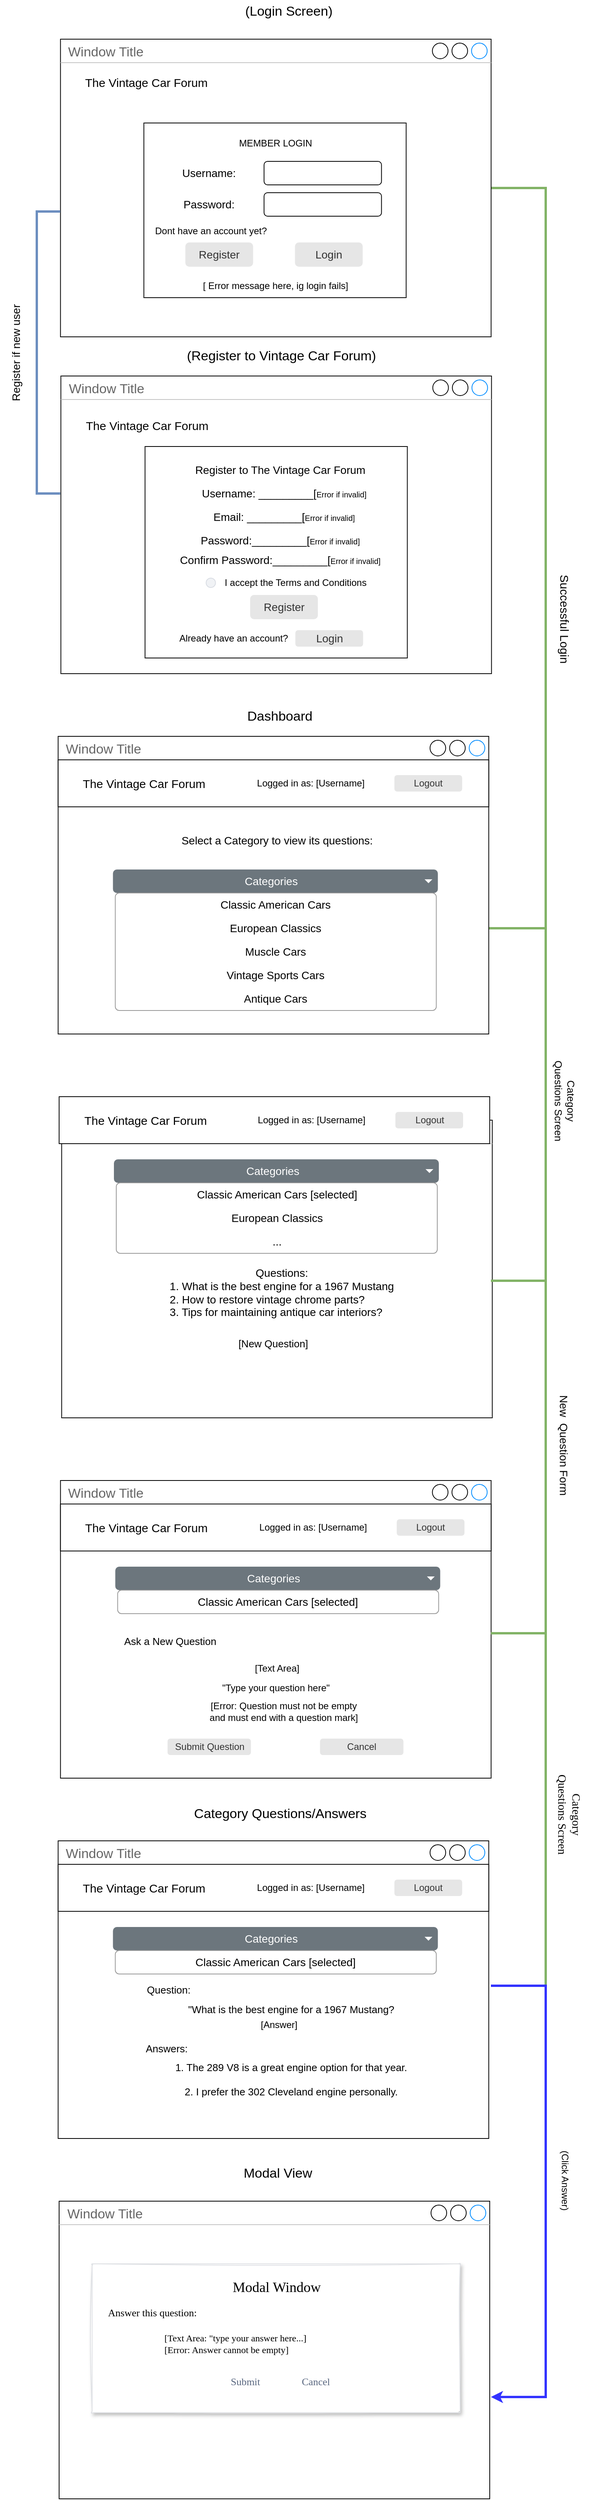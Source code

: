<mxfile version="28.0.4">
  <diagram name="Page-1" id="ZyP62Z5Q_V4fgqqx-iI3">
    <mxGraphModel dx="4168" dy="2640" grid="1" gridSize="10" guides="1" tooltips="1" connect="1" arrows="1" fold="1" page="1" pageScale="1" pageWidth="850" pageHeight="1100" math="0" shadow="0">
      <root>
        <mxCell id="0" />
        <mxCell id="1" parent="0" />
        <mxCell id="eDzkyQGFLZuuTqPz9SH3-3" style="edgeStyle=orthogonalEdgeStyle;rounded=0;orthogonalLoop=1;jettySize=auto;html=1;fillColor=#d5e8d4;strokeColor=#82b366;strokeWidth=3;" edge="1" parent="1" source="FPDdRhnp6goipjoe5qOt-1" target="FPDdRhnp6goipjoe5qOt-72">
          <mxGeometry relative="1" as="geometry">
            <Array as="points">
              <mxPoint x="710" y="280" />
              <mxPoint x="710" y="1225" />
            </Array>
          </mxGeometry>
        </mxCell>
        <mxCell id="FPDdRhnp6goipjoe5qOt-1" value="Window Title" style="strokeWidth=1;shadow=0;dashed=0;align=center;html=1;shape=mxgraph.mockup.containers.window;align=left;verticalAlign=top;spacingLeft=8;strokeColor2=#008cff;strokeColor3=#c4c4c4;fontColor=#666666;mainText=;fontSize=17;labelBackgroundColor=none;whiteSpace=wrap;" parent="1" vertex="1">
          <mxGeometry x="90.25" y="90" width="550" height="380" as="geometry" />
        </mxCell>
        <mxCell id="FPDdRhnp6goipjoe5qOt-2" value="&lt;font style=&quot;font-size: 15px;&quot;&gt;The Vintage Car Forum&lt;/font&gt;" style="text;html=1;align=center;verticalAlign=middle;whiteSpace=wrap;rounded=0;" parent="1" vertex="1">
          <mxGeometry x="100.25" y="130" width="200" height="30" as="geometry" />
        </mxCell>
        <mxCell id="FPDdRhnp6goipjoe5qOt-3" value="" style="rounded=0;whiteSpace=wrap;html=1;" parent="1" vertex="1">
          <mxGeometry x="196.75" y="197" width="335" height="223" as="geometry" />
        </mxCell>
        <mxCell id="FPDdRhnp6goipjoe5qOt-4" value="MEMBER LOGIN" style="text;html=1;align=center;verticalAlign=middle;whiteSpace=wrap;rounded=0;" parent="1" vertex="1">
          <mxGeometry x="300.25" y="208" width="130" height="30" as="geometry" />
        </mxCell>
        <mxCell id="FPDdRhnp6goipjoe5qOt-6" value="" style="rounded=1;whiteSpace=wrap;html=1;" parent="1" vertex="1">
          <mxGeometry x="350.25" y="246" width="150" height="30" as="geometry" />
        </mxCell>
        <mxCell id="FPDdRhnp6goipjoe5qOt-7" value="" style="rounded=1;whiteSpace=wrap;html=1;" parent="1" vertex="1">
          <mxGeometry x="350.25" y="286" width="150" height="30" as="geometry" />
        </mxCell>
        <mxCell id="FPDdRhnp6goipjoe5qOt-8" value="&lt;font style=&quot;font-size: 14px;&quot;&gt;Username:&lt;/font&gt;" style="text;html=1;align=center;verticalAlign=middle;whiteSpace=wrap;rounded=0;" parent="1" vertex="1">
          <mxGeometry x="250.25" y="246" width="60" height="30" as="geometry" />
        </mxCell>
        <mxCell id="FPDdRhnp6goipjoe5qOt-10" value="&lt;font style=&quot;font-size: 14px;&quot;&gt;Password:&lt;/font&gt;" style="text;html=1;align=center;verticalAlign=middle;whiteSpace=wrap;rounded=0;" parent="1" vertex="1">
          <mxGeometry x="250.25" y="286" width="60" height="30" as="geometry" />
        </mxCell>
        <mxCell id="FPDdRhnp6goipjoe5qOt-12" value="&lt;font style=&quot;font-size: 14px;&quot;&gt;Login&lt;/font&gt;" style="rounded=1;html=1;shadow=0;dashed=0;whiteSpace=wrap;fontSize=10;fillColor=#E6E6E6;align=center;strokeColor=#E6E6E6;fontColor=#333333;" parent="1" vertex="1">
          <mxGeometry x="390.25" y="350" width="85.5" height="30" as="geometry" />
        </mxCell>
        <mxCell id="FPDdRhnp6goipjoe5qOt-14" value="&lt;font style=&quot;font-size: 14px;&quot;&gt;Register&lt;/font&gt;" style="rounded=1;html=1;shadow=0;dashed=0;whiteSpace=wrap;fontSize=10;fillColor=#E6E6E6;align=center;strokeColor=#E6E6E6;fontColor=#333333;" parent="1" vertex="1">
          <mxGeometry x="250.25" y="350" width="85.5" height="30" as="geometry" />
        </mxCell>
        <mxCell id="FPDdRhnp6goipjoe5qOt-15" value="Dont have an account yet?" style="text;html=1;align=center;verticalAlign=middle;resizable=0;points=[];autosize=1;strokeColor=none;fillColor=none;" parent="1" vertex="1">
          <mxGeometry x="196.75" y="320" width="170" height="30" as="geometry" />
        </mxCell>
        <mxCell id="FPDdRhnp6goipjoe5qOt-17" value="[ Error message here, ig login fails]" style="text;html=1;align=center;verticalAlign=middle;whiteSpace=wrap;rounded=0;" parent="1" vertex="1">
          <mxGeometry x="270.25" y="390" width="190" height="30" as="geometry" />
        </mxCell>
        <mxCell id="FPDdRhnp6goipjoe5qOt-18" value="Window Title" style="strokeWidth=1;shadow=0;dashed=0;align=center;html=1;shape=mxgraph.mockup.containers.window;align=left;verticalAlign=top;spacingLeft=8;strokeColor2=#008cff;strokeColor3=#c4c4c4;fontColor=#666666;mainText=;fontSize=17;labelBackgroundColor=none;whiteSpace=wrap;" parent="1" vertex="1">
          <mxGeometry x="90.75" y="520" width="550" height="380" as="geometry" />
        </mxCell>
        <mxCell id="FPDdRhnp6goipjoe5qOt-19" value="&lt;font style=&quot;font-size: 15px;&quot;&gt;The Vintage Car Forum&lt;/font&gt;" style="text;html=1;align=center;verticalAlign=middle;whiteSpace=wrap;rounded=0;" parent="1" vertex="1">
          <mxGeometry x="100.75" y="568" width="200" height="30" as="geometry" />
        </mxCell>
        <mxCell id="FPDdRhnp6goipjoe5qOt-20" value="" style="rounded=0;whiteSpace=wrap;html=1;" parent="1" vertex="1">
          <mxGeometry x="198.25" y="610" width="335" height="270" as="geometry" />
        </mxCell>
        <mxCell id="FPDdRhnp6goipjoe5qOt-21" value="&lt;font style=&quot;font-size: 14px;&quot;&gt;Register to The Vintage Car Forum&lt;/font&gt;" style="text;html=1;align=center;verticalAlign=middle;whiteSpace=wrap;rounded=0;" parent="1" vertex="1">
          <mxGeometry x="250.75" y="625" width="240" height="30" as="geometry" />
        </mxCell>
        <mxCell id="FPDdRhnp6goipjoe5qOt-22" value="&lt;font style=&quot;font-size: 14px;&quot;&gt;Username: _________[&lt;/font&gt;&lt;font size=&quot;1&quot; style=&quot;&quot;&gt;Error if invalid]&lt;/font&gt;" style="text;html=1;align=center;verticalAlign=middle;whiteSpace=wrap;rounded=0;" parent="1" vertex="1">
          <mxGeometry x="260.75" y="655" width="230" height="30" as="geometry" />
        </mxCell>
        <mxCell id="FPDdRhnp6goipjoe5qOt-24" value="&lt;font style=&quot;font-size: 14px;&quot;&gt;Email:&amp;nbsp;&lt;/font&gt;&lt;font style=&quot;font-size: 14px;&quot;&gt;_________[&lt;/font&gt;&lt;font size=&quot;1&quot;&gt;Error if invalid]&lt;/font&gt;" style="text;html=1;align=center;verticalAlign=middle;whiteSpace=wrap;rounded=0;" parent="1" vertex="1">
          <mxGeometry x="260.75" y="685" width="230" height="30" as="geometry" />
        </mxCell>
        <mxCell id="FPDdRhnp6goipjoe5qOt-25" value="&lt;font style=&quot;font-size: 14px;&quot;&gt;Password:&lt;/font&gt;&lt;font style=&quot;font-size: 14px;&quot;&gt;_________[&lt;/font&gt;&lt;font size=&quot;1&quot;&gt;Error if invalid]&lt;/font&gt;" style="text;html=1;align=center;verticalAlign=middle;whiteSpace=wrap;rounded=0;" parent="1" vertex="1">
          <mxGeometry x="255.75" y="715" width="230" height="30" as="geometry" />
        </mxCell>
        <mxCell id="FPDdRhnp6goipjoe5qOt-27" value="&lt;font style=&quot;font-size: 14px;&quot;&gt;Confirm Password:&lt;/font&gt;&lt;font style=&quot;font-size: 14px;&quot;&gt;_________[&lt;/font&gt;&lt;font size=&quot;1&quot;&gt;Error if invalid]&lt;/font&gt;" style="text;html=1;align=center;verticalAlign=middle;whiteSpace=wrap;rounded=0;" parent="1" vertex="1">
          <mxGeometry x="235.75" y="740" width="270" height="30" as="geometry" />
        </mxCell>
        <mxCell id="FPDdRhnp6goipjoe5qOt-31" value="I accept the Terms and Conditions" style="rounded=1;fillColor=#F0F2F5;strokeColor=#D8DCE3;align=left;verticalAlign=middle;fontStyle=0;fontSize=12;labelPosition=right;verticalLabelPosition=middle;spacingLeft=10;html=1;shadow=0;dashed=0;arcSize=50;" parent="1" vertex="1">
          <mxGeometry x="276.25" y="778" width="12" height="12" as="geometry" />
        </mxCell>
        <mxCell id="FPDdRhnp6goipjoe5qOt-33" value="&lt;font style=&quot;font-size: 14px;&quot;&gt;Register&lt;/font&gt;" style="rounded=1;html=1;shadow=0;dashed=0;whiteSpace=wrap;fontSize=10;fillColor=#E6E6E6;align=center;strokeColor=#E6E6E6;fontColor=#333333;" parent="1" vertex="1">
          <mxGeometry x="333" y="800" width="85.5" height="30" as="geometry" />
        </mxCell>
        <mxCell id="FPDdRhnp6goipjoe5qOt-34" value="Already have an account?" style="text;html=1;align=center;verticalAlign=middle;resizable=0;points=[];autosize=1;strokeColor=none;fillColor=none;" parent="1" vertex="1">
          <mxGeometry x="230.75" y="840" width="160" height="30" as="geometry" />
        </mxCell>
        <mxCell id="FPDdRhnp6goipjoe5qOt-35" value="&lt;font style=&quot;font-size: 14px;&quot;&gt;Login&lt;/font&gt;" style="rounded=1;html=1;shadow=0;dashed=0;whiteSpace=wrap;fontSize=10;fillColor=#E6E6E6;align=center;strokeColor=#E6E6E6;fontColor=#333333;" parent="1" vertex="1">
          <mxGeometry x="390.75" y="845" width="85.5" height="20" as="geometry" />
        </mxCell>
        <mxCell id="FPDdRhnp6goipjoe5qOt-38" value="Window Title" style="strokeWidth=1;shadow=0;dashed=0;align=center;html=1;shape=mxgraph.mockup.containers.window;align=left;verticalAlign=top;spacingLeft=8;strokeColor2=#008cff;strokeColor3=#c4c4c4;fontColor=#666666;mainText=;fontSize=17;labelBackgroundColor=none;whiteSpace=wrap;" parent="1" vertex="1">
          <mxGeometry x="87.25" y="980" width="550" height="380" as="geometry" />
        </mxCell>
        <mxCell id="FPDdRhnp6goipjoe5qOt-40" value="" style="rounded=0;whiteSpace=wrap;html=1;" parent="1" vertex="1">
          <mxGeometry x="87.25" y="1010" width="550" height="60" as="geometry" />
        </mxCell>
        <mxCell id="FPDdRhnp6goipjoe5qOt-39" value="&lt;font style=&quot;font-size: 15px;&quot;&gt;The Vintage Car Forum&lt;/font&gt;" style="text;html=1;align=center;verticalAlign=middle;whiteSpace=wrap;rounded=0;" parent="1" vertex="1">
          <mxGeometry x="97.25" y="1025" width="200" height="30" as="geometry" />
        </mxCell>
        <mxCell id="FPDdRhnp6goipjoe5qOt-41" value="Logged in as: [Username]" style="text;html=1;align=center;verticalAlign=middle;whiteSpace=wrap;rounded=0;" parent="1" vertex="1">
          <mxGeometry x="329.5" y="1025" width="160" height="30" as="geometry" />
        </mxCell>
        <mxCell id="FPDdRhnp6goipjoe5qOt-42" value="&lt;font style=&quot;font-size: 12px;&quot;&gt;Logout&lt;/font&gt;" style="rounded=1;html=1;shadow=0;dashed=0;whiteSpace=wrap;fontSize=10;fillColor=#E6E6E6;align=center;strokeColor=#E6E6E6;fontColor=#333333;" parent="1" vertex="1">
          <mxGeometry x="517.25" y="1030" width="85.5" height="20" as="geometry" />
        </mxCell>
        <mxCell id="FPDdRhnp6goipjoe5qOt-67" value="Categories" style="html=1;shadow=0;dashed=0;shape=mxgraph.bootstrap.rrect;rSize=5;strokeColor=none;strokeWidth=1;fillColor=#6C767D;fontColor=#ffffff;whiteSpace=wrap;align=center;verticalAlign=middle;fontStyle=0;fontSize=14;spacingLeft=10;spacingRight=20;" parent="1" vertex="1">
          <mxGeometry x="157.25" y="1150" width="415" height="30" as="geometry" />
        </mxCell>
        <mxCell id="FPDdRhnp6goipjoe5qOt-68" value="" style="shape=triangle;direction=south;fillColor=#ffffff;strokeColor=none;perimeter=none;" parent="FPDdRhnp6goipjoe5qOt-67" vertex="1">
          <mxGeometry x="1" y="0.5" width="10" height="5" relative="1" as="geometry">
            <mxPoint x="-17" y="-2.5" as="offset" />
          </mxGeometry>
        </mxCell>
        <mxCell id="FPDdRhnp6goipjoe5qOt-69" value="" style="swimlane;container=1;shape=mxgraph.bootstrap.rrect;rSize=5;strokeColor=#999999;fillColor=#ffffff;fontStyle=0;childLayout=stackLayout;horizontal=1;startSize=0;horizontalStack=0;resizeParent=1;resizeParentMax=0;resizeLast=0;collapsible=0;marginBottom=0;whiteSpace=wrap;html=1;" parent="1" vertex="1">
          <mxGeometry x="160.25" y="1180" width="410" height="150" as="geometry" />
        </mxCell>
        <mxCell id="FPDdRhnp6goipjoe5qOt-71" value="Classic American Cars" style="text;align=center;verticalAlign=middle;spacingLeft=10;spacingRight=10;overflow=hidden;points=[[0,0.5],[1,0.5]];portConstraint=eastwest;rotatable=0;whiteSpace=wrap;html=1;fontColor=inherit;fontSize=14;fontStyle=0;" parent="FPDdRhnp6goipjoe5qOt-69" vertex="1">
          <mxGeometry width="410" height="30" as="geometry" />
        </mxCell>
        <mxCell id="FPDdRhnp6goipjoe5qOt-72" value="European Classics" style="text;align=center;verticalAlign=middle;spacingLeft=10;spacingRight=10;overflow=hidden;points=[[0,0.5],[1,0.5]];portConstraint=eastwest;rotatable=0;whiteSpace=wrap;html=1;fontColor=inherit;fontSize=14;fontStyle=0;" parent="FPDdRhnp6goipjoe5qOt-69" vertex="1">
          <mxGeometry y="30" width="410" height="30" as="geometry" />
        </mxCell>
        <mxCell id="FPDdRhnp6goipjoe5qOt-73" value="Muscle Cars" style="text;align=center;verticalAlign=middle;spacingLeft=10;spacingRight=10;overflow=hidden;points=[[0,0.5],[1,0.5]];portConstraint=eastwest;rotatable=0;whiteSpace=wrap;html=1;fontColor=inherit;fontSize=14;fontStyle=0;" parent="FPDdRhnp6goipjoe5qOt-69" vertex="1">
          <mxGeometry y="60" width="410" height="30" as="geometry" />
        </mxCell>
        <mxCell id="FPDdRhnp6goipjoe5qOt-75" value="Vintage Sports Cars" style="text;align=center;verticalAlign=middle;spacingLeft=10;spacingRight=10;overflow=hidden;points=[[0,0.5],[1,0.5]];portConstraint=eastwest;rotatable=0;whiteSpace=wrap;html=1;fontColor=inherit;fontSize=14;fontStyle=0;" parent="FPDdRhnp6goipjoe5qOt-69" vertex="1">
          <mxGeometry y="90" width="410" height="30" as="geometry" />
        </mxCell>
        <mxCell id="FPDdRhnp6goipjoe5qOt-76" value="Antique Cars" style="text;align=center;verticalAlign=middle;spacingLeft=10;spacingRight=10;overflow=hidden;points=[[0,0.5],[1,0.5]];portConstraint=eastwest;rotatable=0;whiteSpace=wrap;html=1;fontColor=inherit;fontSize=14;fontStyle=0;" parent="FPDdRhnp6goipjoe5qOt-69" vertex="1">
          <mxGeometry y="120" width="410" height="30" as="geometry" />
        </mxCell>
        <mxCell id="FPDdRhnp6goipjoe5qOt-77" value="&lt;font style=&quot;font-size: 14px;&quot;&gt;Select a Category to view its questions:&lt;/font&gt;" style="text;html=1;align=center;verticalAlign=middle;whiteSpace=wrap;rounded=0;" parent="1" vertex="1">
          <mxGeometry x="167.25" y="1098" width="400" height="30" as="geometry" />
        </mxCell>
        <mxCell id="FPDdRhnp6goipjoe5qOt-78" value="Window Title" style="strokeWidth=1;shadow=0;dashed=0;align=center;html=1;shape=mxgraph.mockup.containers.window;align=left;verticalAlign=top;spacingLeft=8;strokeColor2=#008cff;strokeColor3=#c4c4c4;fontColor=#666666;mainText=;fontSize=17;labelBackgroundColor=none;whiteSpace=wrap;" parent="1" vertex="1">
          <mxGeometry x="91.75" y="1470" width="550" height="380" as="geometry" />
        </mxCell>
        <mxCell id="FPDdRhnp6goipjoe5qOt-79" value="" style="rounded=0;whiteSpace=wrap;html=1;" parent="1" vertex="1">
          <mxGeometry x="88.5" y="1440" width="550" height="60" as="geometry" />
        </mxCell>
        <mxCell id="FPDdRhnp6goipjoe5qOt-80" value="&lt;font style=&quot;font-size: 15px;&quot;&gt;The Vintage Car Forum&lt;/font&gt;" style="text;html=1;align=center;verticalAlign=middle;whiteSpace=wrap;rounded=0;" parent="1" vertex="1">
          <mxGeometry x="98.5" y="1455" width="200" height="30" as="geometry" />
        </mxCell>
        <mxCell id="FPDdRhnp6goipjoe5qOt-81" value="Logged in as: [Username]" style="text;html=1;align=center;verticalAlign=middle;whiteSpace=wrap;rounded=0;" parent="1" vertex="1">
          <mxGeometry x="330.75" y="1455" width="160" height="30" as="geometry" />
        </mxCell>
        <mxCell id="FPDdRhnp6goipjoe5qOt-82" value="&lt;font style=&quot;font-size: 12px;&quot;&gt;Logout&lt;/font&gt;" style="rounded=1;html=1;shadow=0;dashed=0;whiteSpace=wrap;fontSize=10;fillColor=#E6E6E6;align=center;strokeColor=#E6E6E6;fontColor=#333333;" parent="1" vertex="1">
          <mxGeometry x="518.5" y="1460" width="85.5" height="20" as="geometry" />
        </mxCell>
        <mxCell id="FPDdRhnp6goipjoe5qOt-83" value="Categories" style="html=1;shadow=0;dashed=0;shape=mxgraph.bootstrap.rrect;rSize=5;strokeColor=none;strokeWidth=1;fillColor=#6C767D;fontColor=#ffffff;whiteSpace=wrap;align=center;verticalAlign=middle;fontStyle=0;fontSize=14;spacingLeft=10;spacingRight=20;" parent="1" vertex="1">
          <mxGeometry x="158.5" y="1520" width="415" height="30" as="geometry" />
        </mxCell>
        <mxCell id="FPDdRhnp6goipjoe5qOt-84" value="" style="shape=triangle;direction=south;fillColor=#ffffff;strokeColor=none;perimeter=none;" parent="FPDdRhnp6goipjoe5qOt-83" vertex="1">
          <mxGeometry x="1" y="0.5" width="10" height="5" relative="1" as="geometry">
            <mxPoint x="-17" y="-2.5" as="offset" />
          </mxGeometry>
        </mxCell>
        <mxCell id="FPDdRhnp6goipjoe5qOt-85" value="" style="swimlane;container=1;shape=mxgraph.bootstrap.rrect;rSize=5;strokeColor=#999999;fillColor=#ffffff;fontStyle=0;childLayout=stackLayout;horizontal=1;startSize=0;horizontalStack=0;resizeParent=1;resizeParentMax=0;resizeLast=0;collapsible=0;marginBottom=0;whiteSpace=wrap;html=1;" parent="1" vertex="1">
          <mxGeometry x="161.5" y="1550" width="410" height="90" as="geometry" />
        </mxCell>
        <mxCell id="FPDdRhnp6goipjoe5qOt-86" value="Classic American Cars [selected]" style="text;align=center;verticalAlign=middle;spacingLeft=10;spacingRight=10;overflow=hidden;points=[[0,0.5],[1,0.5]];portConstraint=eastwest;rotatable=0;whiteSpace=wrap;html=1;fontColor=inherit;fontSize=14;fontStyle=0;" parent="FPDdRhnp6goipjoe5qOt-85" vertex="1">
          <mxGeometry width="410" height="30" as="geometry" />
        </mxCell>
        <mxCell id="FPDdRhnp6goipjoe5qOt-87" value="European Classics" style="text;align=center;verticalAlign=middle;spacingLeft=10;spacingRight=10;overflow=hidden;points=[[0,0.5],[1,0.5]];portConstraint=eastwest;rotatable=0;whiteSpace=wrap;html=1;fontColor=inherit;fontSize=14;fontStyle=0;" parent="FPDdRhnp6goipjoe5qOt-85" vertex="1">
          <mxGeometry y="30" width="410" height="30" as="geometry" />
        </mxCell>
        <mxCell id="FPDdRhnp6goipjoe5qOt-88" value="..." style="text;align=center;verticalAlign=middle;spacingLeft=10;spacingRight=10;overflow=hidden;points=[[0,0.5],[1,0.5]];portConstraint=eastwest;rotatable=0;whiteSpace=wrap;html=1;fontColor=inherit;fontSize=14;fontStyle=0;" parent="FPDdRhnp6goipjoe5qOt-85" vertex="1">
          <mxGeometry y="60" width="410" height="30" as="geometry" />
        </mxCell>
        <mxCell id="FPDdRhnp6goipjoe5qOt-92" value="&lt;font style=&quot;font-size: 14px;&quot;&gt;Questions:&lt;/font&gt;&lt;div style=&quot;text-align: left;&quot;&gt;&lt;font style=&quot;font-size: 14px;&quot;&gt;1. What is the best engine for a 1967 Mustang&lt;/font&gt;&lt;/div&gt;&lt;div style=&quot;text-align: left;&quot;&gt;&lt;font style=&quot;font-size: 14px;&quot;&gt;2. How to restore vintage chrome parts?&lt;/font&gt;&lt;/div&gt;&lt;div style=&quot;text-align: left;&quot;&gt;&lt;font style=&quot;font-size: 14px;&quot;&gt;3. Tips for maintaining antique car interiors?&lt;/font&gt;&lt;/div&gt;" style="text;html=1;align=center;verticalAlign=middle;whiteSpace=wrap;rounded=0;" parent="1" vertex="1">
          <mxGeometry x="196" y="1650" width="353.5" height="80" as="geometry" />
        </mxCell>
        <mxCell id="FPDdRhnp6goipjoe5qOt-93" value="&lt;font style=&quot;font-size: 13px;&quot;&gt;[New Question]&lt;/font&gt;" style="text;html=1;align=center;verticalAlign=middle;whiteSpace=wrap;rounded=0;" parent="1" vertex="1">
          <mxGeometry x="307.25" y="1740" width="110" height="30" as="geometry" />
        </mxCell>
        <mxCell id="FPDdRhnp6goipjoe5qOt-94" value="Window Title" style="strokeWidth=1;shadow=0;dashed=0;align=center;html=1;shape=mxgraph.mockup.containers.window;align=left;verticalAlign=top;spacingLeft=8;strokeColor2=#008cff;strokeColor3=#c4c4c4;fontColor=#666666;mainText=;fontSize=17;labelBackgroundColor=none;whiteSpace=wrap;" parent="1" vertex="1">
          <mxGeometry x="90.25" y="1930" width="550" height="380" as="geometry" />
        </mxCell>
        <mxCell id="FPDdRhnp6goipjoe5qOt-95" value="" style="rounded=0;whiteSpace=wrap;html=1;" parent="1" vertex="1">
          <mxGeometry x="90.25" y="1960" width="550" height="60" as="geometry" />
        </mxCell>
        <mxCell id="FPDdRhnp6goipjoe5qOt-96" value="&lt;font style=&quot;font-size: 15px;&quot;&gt;The Vintage Car Forum&lt;/font&gt;" style="text;html=1;align=center;verticalAlign=middle;whiteSpace=wrap;rounded=0;" parent="1" vertex="1">
          <mxGeometry x="100.25" y="1975" width="200" height="30" as="geometry" />
        </mxCell>
        <mxCell id="FPDdRhnp6goipjoe5qOt-97" value="Logged in as: [Username]" style="text;html=1;align=center;verticalAlign=middle;whiteSpace=wrap;rounded=0;" parent="1" vertex="1">
          <mxGeometry x="332.5" y="1975" width="160" height="30" as="geometry" />
        </mxCell>
        <mxCell id="FPDdRhnp6goipjoe5qOt-98" value="&lt;font style=&quot;font-size: 12px;&quot;&gt;Logout&lt;/font&gt;" style="rounded=1;html=1;shadow=0;dashed=0;whiteSpace=wrap;fontSize=10;fillColor=#E6E6E6;align=center;strokeColor=#E6E6E6;fontColor=#333333;" parent="1" vertex="1">
          <mxGeometry x="520.25" y="1980" width="85.5" height="20" as="geometry" />
        </mxCell>
        <mxCell id="FPDdRhnp6goipjoe5qOt-99" value="Categories" style="html=1;shadow=0;dashed=0;shape=mxgraph.bootstrap.rrect;rSize=5;strokeColor=none;strokeWidth=1;fillColor=#6C767D;fontColor=#ffffff;whiteSpace=wrap;align=center;verticalAlign=middle;fontStyle=0;fontSize=14;spacingLeft=10;spacingRight=20;" parent="1" vertex="1">
          <mxGeometry x="160.25" y="2040" width="415" height="30" as="geometry" />
        </mxCell>
        <mxCell id="FPDdRhnp6goipjoe5qOt-100" value="" style="shape=triangle;direction=south;fillColor=#ffffff;strokeColor=none;perimeter=none;" parent="FPDdRhnp6goipjoe5qOt-99" vertex="1">
          <mxGeometry x="1" y="0.5" width="10" height="5" relative="1" as="geometry">
            <mxPoint x="-17" y="-2.5" as="offset" />
          </mxGeometry>
        </mxCell>
        <mxCell id="FPDdRhnp6goipjoe5qOt-101" value="" style="swimlane;container=1;shape=mxgraph.bootstrap.rrect;rSize=5;strokeColor=#999999;fillColor=#ffffff;fontStyle=0;childLayout=stackLayout;horizontal=1;startSize=0;horizontalStack=0;resizeParent=1;resizeParentMax=0;resizeLast=0;collapsible=0;marginBottom=0;whiteSpace=wrap;html=1;" parent="1" vertex="1">
          <mxGeometry x="163.25" y="2070" width="410" height="30" as="geometry" />
        </mxCell>
        <mxCell id="FPDdRhnp6goipjoe5qOt-102" value="Classic American Cars [selected]" style="text;align=center;verticalAlign=middle;spacingLeft=10;spacingRight=10;overflow=hidden;points=[[0,0.5],[1,0.5]];portConstraint=eastwest;rotatable=0;whiteSpace=wrap;html=1;fontColor=inherit;fontSize=14;fontStyle=0;" parent="FPDdRhnp6goipjoe5qOt-101" vertex="1">
          <mxGeometry width="410" height="30" as="geometry" />
        </mxCell>
        <mxCell id="FPDdRhnp6goipjoe5qOt-106" value="&lt;font style=&quot;font-size: 13px;&quot;&gt;Ask a New Question&lt;/font&gt;" style="text;html=1;align=center;verticalAlign=middle;whiteSpace=wrap;rounded=0;" parent="1" vertex="1">
          <mxGeometry x="130.25" y="2120" width="201.25" height="30" as="geometry" />
        </mxCell>
        <mxCell id="FPDdRhnp6goipjoe5qOt-112" value="[Text Area]" style="text;html=1;align=center;verticalAlign=middle;whiteSpace=wrap;rounded=0;" parent="1" vertex="1">
          <mxGeometry x="336.75" y="2155" width="60" height="30" as="geometry" />
        </mxCell>
        <mxCell id="FPDdRhnp6goipjoe5qOt-113" style="edgeStyle=orthogonalEdgeStyle;rounded=0;orthogonalLoop=1;jettySize=auto;html=1;exitX=0.5;exitY=1;exitDx=0;exitDy=0;" parent="1" source="FPDdRhnp6goipjoe5qOt-112" target="FPDdRhnp6goipjoe5qOt-112" edge="1">
          <mxGeometry relative="1" as="geometry" />
        </mxCell>
        <mxCell id="FPDdRhnp6goipjoe5qOt-114" value="&quot;Type your question here&quot;" style="text;html=1;align=center;verticalAlign=middle;whiteSpace=wrap;rounded=0;" parent="1" vertex="1">
          <mxGeometry x="288" y="2180" width="154.5" height="30" as="geometry" />
        </mxCell>
        <mxCell id="FPDdRhnp6goipjoe5qOt-115" value="[Error: Question must not be empty and must end with a question mark]" style="text;html=1;align=center;verticalAlign=middle;whiteSpace=wrap;rounded=0;" parent="1" vertex="1">
          <mxGeometry x="271.88" y="2210" width="206.75" height="30" as="geometry" />
        </mxCell>
        <mxCell id="FPDdRhnp6goipjoe5qOt-116" value="&lt;font style=&quot;font-size: 12px;&quot;&gt;Submit Question&lt;/font&gt;" style="rounded=1;html=1;shadow=0;dashed=0;whiteSpace=wrap;fontSize=10;fillColor=#E6E6E6;align=center;strokeColor=#E6E6E6;fontColor=#333333;" parent="1" vertex="1">
          <mxGeometry x="227.5" y="2260" width="105.5" height="20" as="geometry" />
        </mxCell>
        <mxCell id="FPDdRhnp6goipjoe5qOt-118" value="&lt;font style=&quot;font-size: 12px;&quot;&gt;Cancel&lt;/font&gt;" style="rounded=1;html=1;shadow=0;dashed=0;whiteSpace=wrap;fontSize=10;fillColor=#E6E6E6;align=center;strokeColor=#E6E6E6;fontColor=#333333;" parent="1" vertex="1">
          <mxGeometry x="422.25" y="2260" width="105.5" height="20" as="geometry" />
        </mxCell>
        <mxCell id="FPDdRhnp6goipjoe5qOt-119" value="Window Title" style="strokeWidth=1;shadow=0;dashed=0;align=center;html=1;shape=mxgraph.mockup.containers.window;align=left;verticalAlign=top;spacingLeft=8;strokeColor2=#008cff;strokeColor3=#c4c4c4;fontColor=#666666;mainText=;fontSize=17;labelBackgroundColor=none;whiteSpace=wrap;" parent="1" vertex="1">
          <mxGeometry x="87.25" y="2390" width="550" height="380" as="geometry" />
        </mxCell>
        <mxCell id="FPDdRhnp6goipjoe5qOt-120" value="" style="rounded=0;whiteSpace=wrap;html=1;" parent="1" vertex="1">
          <mxGeometry x="87.25" y="2420" width="550" height="60" as="geometry" />
        </mxCell>
        <mxCell id="FPDdRhnp6goipjoe5qOt-121" value="&lt;font style=&quot;font-size: 15px;&quot;&gt;The Vintage Car Forum&lt;/font&gt;" style="text;html=1;align=center;verticalAlign=middle;whiteSpace=wrap;rounded=0;" parent="1" vertex="1">
          <mxGeometry x="97.25" y="2435" width="200" height="30" as="geometry" />
        </mxCell>
        <mxCell id="FPDdRhnp6goipjoe5qOt-122" value="Logged in as: [Username]" style="text;html=1;align=center;verticalAlign=middle;whiteSpace=wrap;rounded=0;" parent="1" vertex="1">
          <mxGeometry x="329.5" y="2435" width="160" height="30" as="geometry" />
        </mxCell>
        <mxCell id="FPDdRhnp6goipjoe5qOt-123" value="&lt;font style=&quot;font-size: 12px;&quot;&gt;Logout&lt;/font&gt;" style="rounded=1;html=1;shadow=0;dashed=0;whiteSpace=wrap;fontSize=10;fillColor=#E6E6E6;align=center;strokeColor=#E6E6E6;fontColor=#333333;" parent="1" vertex="1">
          <mxGeometry x="517.25" y="2440" width="85.5" height="20" as="geometry" />
        </mxCell>
        <mxCell id="FPDdRhnp6goipjoe5qOt-124" value="Categories" style="html=1;shadow=0;dashed=0;shape=mxgraph.bootstrap.rrect;rSize=5;strokeColor=none;strokeWidth=1;fillColor=#6C767D;fontColor=#ffffff;whiteSpace=wrap;align=center;verticalAlign=middle;fontStyle=0;fontSize=14;spacingLeft=10;spacingRight=20;" parent="1" vertex="1">
          <mxGeometry x="157.25" y="2500" width="415" height="30" as="geometry" />
        </mxCell>
        <mxCell id="FPDdRhnp6goipjoe5qOt-125" value="" style="shape=triangle;direction=south;fillColor=#ffffff;strokeColor=none;perimeter=none;" parent="FPDdRhnp6goipjoe5qOt-124" vertex="1">
          <mxGeometry x="1" y="0.5" width="10" height="5" relative="1" as="geometry">
            <mxPoint x="-17" y="-2.5" as="offset" />
          </mxGeometry>
        </mxCell>
        <mxCell id="FPDdRhnp6goipjoe5qOt-126" value="" style="swimlane;container=1;shape=mxgraph.bootstrap.rrect;rSize=5;strokeColor=#999999;fillColor=#ffffff;fontStyle=0;childLayout=stackLayout;horizontal=1;startSize=0;horizontalStack=0;resizeParent=1;resizeParentMax=0;resizeLast=0;collapsible=0;marginBottom=0;whiteSpace=wrap;html=1;" parent="1" vertex="1">
          <mxGeometry x="160.25" y="2530" width="410" height="30" as="geometry" />
        </mxCell>
        <mxCell id="FPDdRhnp6goipjoe5qOt-127" value="Classic American Cars [selected]" style="text;align=center;verticalAlign=middle;spacingLeft=10;spacingRight=10;overflow=hidden;points=[[0,0.5],[1,0.5]];portConstraint=eastwest;rotatable=0;whiteSpace=wrap;html=1;fontColor=inherit;fontSize=14;fontStyle=0;" parent="FPDdRhnp6goipjoe5qOt-126" vertex="1">
          <mxGeometry width="410" height="30" as="geometry" />
        </mxCell>
        <mxCell id="FPDdRhnp6goipjoe5qOt-128" value="&lt;font style=&quot;font-size: 13px;&quot;&gt;Question:&lt;/font&gt;" style="text;html=1;align=center;verticalAlign=middle;whiteSpace=wrap;rounded=0;" parent="1" vertex="1">
          <mxGeometry x="128.25" y="2565" width="201.25" height="30" as="geometry" />
        </mxCell>
        <mxCell id="FPDdRhnp6goipjoe5qOt-129" value="&lt;font style=&quot;font-size: 13px;&quot;&gt;&quot;What is the best engine for a 1967 Mustang?&lt;/font&gt;" style="text;html=1;align=center;verticalAlign=middle;whiteSpace=wrap;rounded=0;" parent="1" vertex="1">
          <mxGeometry x="234.5" y="2590" width="300" height="30" as="geometry" />
        </mxCell>
        <mxCell id="FPDdRhnp6goipjoe5qOt-130" style="edgeStyle=orthogonalEdgeStyle;rounded=0;orthogonalLoop=1;jettySize=auto;html=1;exitX=0.5;exitY=1;exitDx=0;exitDy=0;" parent="1" source="FPDdRhnp6goipjoe5qOt-129" target="FPDdRhnp6goipjoe5qOt-129" edge="1">
          <mxGeometry relative="1" as="geometry" />
        </mxCell>
        <mxCell id="FPDdRhnp6goipjoe5qOt-131" value="&lt;font&gt;[Answer]&lt;/font&gt;" style="text;html=1;align=center;verticalAlign=middle;whiteSpace=wrap;rounded=0;" parent="1" vertex="1">
          <mxGeometry x="292.25" y="2610" width="154.5" height="30" as="geometry" />
        </mxCell>
        <mxCell id="FPDdRhnp6goipjoe5qOt-135" value="&lt;font style=&quot;font-size: 13px;&quot;&gt;Answers:&lt;/font&gt;" style="text;html=1;align=center;verticalAlign=middle;whiteSpace=wrap;rounded=0;" parent="1" vertex="1">
          <mxGeometry x="196" y="2640" width="60" height="30" as="geometry" />
        </mxCell>
        <mxCell id="FPDdRhnp6goipjoe5qOt-136" value="&lt;font style=&quot;font-size: 13px;&quot;&gt;1. The 289 V8 is a great engine option for that year.&lt;/font&gt;&lt;div&gt;&lt;span style=&quot;font-size: 13px;&quot;&gt;&lt;br&gt;&lt;/span&gt;&lt;div&gt;&lt;font style=&quot;font-size: 13px;&quot;&gt;2. I prefer the 302 Cleveland engine personally.&lt;/font&gt;&lt;/div&gt;&lt;/div&gt;" style="text;html=1;align=center;verticalAlign=middle;whiteSpace=wrap;rounded=0;" parent="1" vertex="1">
          <mxGeometry x="234.5" y="2680" width="300" height="30" as="geometry" />
        </mxCell>
        <mxCell id="FPDdRhnp6goipjoe5qOt-138" value="Window Title" style="strokeWidth=1;shadow=0;dashed=0;align=center;html=1;shape=mxgraph.mockup.containers.window;align=left;verticalAlign=top;spacingLeft=8;strokeColor2=#008cff;strokeColor3=#c4c4c4;fontColor=#666666;mainText=;fontSize=17;labelBackgroundColor=none;whiteSpace=wrap;" parent="1" vertex="1">
          <mxGeometry x="88.5" y="2850" width="550" height="380" as="geometry" />
        </mxCell>
        <mxCell id="FPDdRhnp6goipjoe5qOt-149" style="edgeStyle=orthogonalEdgeStyle;rounded=0;orthogonalLoop=1;jettySize=auto;html=1;exitX=0.5;exitY=1;exitDx=0;exitDy=0;" parent="1" edge="1">
          <mxGeometry relative="1" as="geometry">
            <mxPoint x="385.75" y="3080" as="sourcePoint" />
            <mxPoint x="385.75" y="3080" as="targetPoint" />
          </mxGeometry>
        </mxCell>
        <mxCell id="FPDdRhnp6goipjoe5qOt-156" value="&lt;font face=&quot;Verdana&quot; style=&quot;font-size: 13px;&quot;&gt;Answer this question:&lt;/font&gt;&lt;div&gt;&lt;font face=&quot;Verdana&quot; style=&quot;font-size: 13px;&quot;&gt;&lt;br&gt;&lt;/font&gt;&lt;/div&gt;&lt;div&gt;&lt;font face=&quot;Verdana&quot; style=&quot;&quot;&gt;&lt;font&gt;&lt;span style=&quot;white-space: pre;&quot;&gt;&#x9;&lt;/span&gt;&lt;span style=&quot;white-space: pre;&quot;&gt;&#x9;&lt;span style=&quot;white-space: pre;&quot;&gt;&#x9;&lt;/span&gt;&lt;/span&gt;[Text Area: &quot;type your answer here...]&lt;/font&gt;&lt;br&gt;&lt;/font&gt;&lt;/div&gt;&lt;div&gt;&lt;font face=&quot;Verdana&quot; style=&quot;&quot;&gt;&lt;font&gt;&lt;span style=&quot;white-space: pre;&quot;&gt;&#x9;&lt;/span&gt;&lt;span style=&quot;white-space: pre;&quot;&gt;&#x9;&lt;/span&gt;&lt;span style=&quot;white-space: pre;&quot;&gt;&#x9;&lt;/span&gt;[Error: Answer cannot be empty]&lt;br&gt;&lt;/font&gt;&lt;/font&gt;&lt;/div&gt;" style="html=1;rounded=1;fillColor=#ffffff;strokeColor=#DFE1E5;fontSize=12;align=left;fontColor=#000000;shadow=1;arcSize=1;whiteSpace=wrap;spacing=20;verticalAlign=top;spacingTop=30;sketch=1;hachureGap=4;pointerEvents=0;fontFamily=Architects Daughter;fontSource=https%3A%2F%2Ffonts.googleapis.com%2Fcss%3Ffamily%3DArchitects%2BDaughter;" parent="1" vertex="1">
          <mxGeometry x="130.75" y="2930" width="470" height="190" as="geometry" />
        </mxCell>
        <mxCell id="FPDdRhnp6goipjoe5qOt-158" value="&lt;font style=&quot;font-size: 13px;&quot; face=&quot;Verdana&quot;&gt;Cancel&lt;/font&gt;" style="dashed=0;html=1;rounded=1;fillColor=none;strokeColor=none;fontSize=12;align=center;fontStyle=0;strokeWidth=2;fontColor=#596780;sketch=1;hachureGap=4;pointerEvents=0;fontFamily=Architects Daughter;fontSource=https%3A%2F%2Ffonts.googleapis.com%2Fcss%3Ffamily%3DArchitects%2BDaughter;" parent="FPDdRhnp6goipjoe5qOt-156" vertex="1">
          <mxGeometry x="1" y="1" width="50" height="33" relative="1" as="geometry">
            <mxPoint x="-210" y="-56" as="offset" />
          </mxGeometry>
        </mxCell>
        <mxCell id="FPDdRhnp6goipjoe5qOt-160" value="&lt;font style=&quot;font-weight: normal;&quot; face=&quot;Verdana&quot;&gt;Modal Window&lt;/font&gt;" style="dashed=0;html=1;fillColor=none;strokeColor=none;fontSize=18;align=center;fontStyle=1;fontColor=#000000;sketch=1;hachureGap=4;pointerEvents=0;fontFamily=Architects Daughter;fontSource=https%3A%2F%2Ffonts.googleapis.com%2Fcss%3Ffamily%3DArchitects%2BDaughter;" parent="FPDdRhnp6goipjoe5qOt-156" vertex="1">
          <mxGeometry width="290" height="33" relative="1" as="geometry">
            <mxPoint x="90" y="13" as="offset" />
          </mxGeometry>
        </mxCell>
        <mxCell id="FPDdRhnp6goipjoe5qOt-164" value="&lt;font style=&quot;font-size: 13px;&quot; face=&quot;Verdana&quot;&gt;Submit&lt;/font&gt;" style="dashed=0;html=1;rounded=1;fillColor=none;strokeColor=none;fontSize=12;align=center;fontStyle=0;strokeWidth=2;fontColor=#596780;sketch=1;hachureGap=4;pointerEvents=0;fontFamily=Architects Daughter;fontSource=https%3A%2F%2Ffonts.googleapis.com%2Fcss%3Ffamily%3DArchitects%2BDaughter;" parent="FPDdRhnp6goipjoe5qOt-156" vertex="1">
          <mxGeometry x="1" y="1" width="50" height="33" relative="1" as="geometry">
            <mxPoint x="-300" y="-56" as="offset" />
          </mxGeometry>
        </mxCell>
        <mxCell id="eDzkyQGFLZuuTqPz9SH3-2" value="&lt;font style=&quot;font-size: 17px;&quot;&gt;(Login Screen)&lt;/font&gt;" style="text;html=1;align=center;verticalAlign=middle;whiteSpace=wrap;rounded=0;" vertex="1" parent="1">
          <mxGeometry x="235.75" y="40" width="292" height="30" as="geometry" />
        </mxCell>
        <mxCell id="eDzkyQGFLZuuTqPz9SH3-4" value="&lt;font style=&quot;font-size: 15px;&quot;&gt;Successful Login&lt;/font&gt;" style="text;html=1;align=center;verticalAlign=middle;whiteSpace=wrap;rounded=0;rotation=90;" vertex="1" parent="1">
          <mxGeometry x="549.5" y="815" width="370" height="30" as="geometry" />
        </mxCell>
        <mxCell id="eDzkyQGFLZuuTqPz9SH3-9" value="" style="strokeWidth=3;html=1;shape=mxgraph.flowchart.annotation_1;align=left;pointerEvents=1;fillColor=#dae8fc;strokeColor=#6c8ebf;" vertex="1" parent="1">
          <mxGeometry x="60" y="310" width="30" height="360" as="geometry" />
        </mxCell>
        <mxCell id="eDzkyQGFLZuuTqPz9SH3-10" value="&lt;font style=&quot;font-size: 14px;&quot;&gt;Register if new user&lt;/font&gt;" style="text;html=1;align=center;verticalAlign=middle;whiteSpace=wrap;rounded=0;rotation=270;" vertex="1" parent="1">
          <mxGeometry x="-61.75" y="470" width="190" height="40" as="geometry" />
        </mxCell>
        <mxCell id="eDzkyQGFLZuuTqPz9SH3-11" value="&lt;font style=&quot;font-size: 17px;&quot;&gt;(Register to Vintage Car Forum)&lt;/font&gt;" style="text;html=1;align=center;verticalAlign=middle;whiteSpace=wrap;rounded=0;" vertex="1" parent="1">
          <mxGeometry x="244.25" y="480" width="257" height="30" as="geometry" />
        </mxCell>
        <mxCell id="eDzkyQGFLZuuTqPz9SH3-12" value="&lt;font style=&quot;font-size: 17px;&quot;&gt;Dashboard&lt;/font&gt;" style="text;html=1;align=center;verticalAlign=middle;whiteSpace=wrap;rounded=0;" vertex="1" parent="1">
          <mxGeometry x="278.12" y="940" width="185.25" height="30" as="geometry" />
        </mxCell>
        <mxCell id="eDzkyQGFLZuuTqPz9SH3-16" value="" style="strokeWidth=3;html=1;shape=mxgraph.flowchart.annotation_1;align=left;pointerEvents=1;direction=west;fillColor=#d5e8d4;strokeColor=#82b366;" vertex="1" parent="1">
          <mxGeometry x="640" y="1225" width="70" height="450" as="geometry" />
        </mxCell>
        <mxCell id="eDzkyQGFLZuuTqPz9SH3-17" value="&lt;font style=&quot;font-size: 13px;&quot;&gt;Category&lt;br&gt;Questions Screen&lt;/font&gt;" style="text;html=1;align=center;verticalAlign=middle;whiteSpace=wrap;rounded=0;rotation=90;" vertex="1" parent="1">
          <mxGeometry x="594.5" y="1430" width="280" height="30" as="geometry" />
        </mxCell>
        <mxCell id="eDzkyQGFLZuuTqPz9SH3-18" value="" style="strokeWidth=3;html=1;shape=mxgraph.flowchart.annotation_1;align=left;pointerEvents=1;direction=west;fillColor=#d5e8d4;strokeColor=#82b366;" vertex="1" parent="1">
          <mxGeometry x="640" y="1675" width="70" height="450" as="geometry" />
        </mxCell>
        <mxCell id="eDzkyQGFLZuuTqPz9SH3-19" value="&lt;font style=&quot;font-size: 14px;&quot;&gt;New&amp;nbsp; Question Form&lt;/font&gt;" style="text;html=1;align=center;verticalAlign=middle;whiteSpace=wrap;rounded=0;rotation=90;" vertex="1" parent="1">
          <mxGeometry x="592.75" y="1870" width="280" height="30" as="geometry" />
        </mxCell>
        <mxCell id="eDzkyQGFLZuuTqPz9SH3-20" value="" style="strokeWidth=3;html=1;shape=mxgraph.flowchart.annotation_1;align=left;pointerEvents=1;direction=west;fillColor=#d5e8d4;strokeColor=#82b366;" vertex="1" parent="1">
          <mxGeometry x="640" y="2125" width="70" height="450" as="geometry" />
        </mxCell>
        <mxCell id="eDzkyQGFLZuuTqPz9SH3-21" value="&#xa;&#xa;&lt;p style=&quot;margin:0in;font-family:Calibri;font-size:11.0pt&quot;&gt;Category&#xa;Questions Screen&lt;/p&gt;&#xa;&#xa;&#xa;&#xa;&#xa;" style="text;html=1;align=center;verticalAlign=middle;whiteSpace=wrap;rounded=0;rotation=90;" vertex="1" parent="1">
          <mxGeometry x="562.75" y="2292.5" width="310" height="127.5" as="geometry" />
        </mxCell>
        <mxCell id="eDzkyQGFLZuuTqPz9SH3-23" value="" style="endArrow=classic;html=1;rounded=0;exitX=1;exitY=0;exitDx=0;exitDy=0;exitPerimeter=0;strokeColor=#3333FF;strokeWidth=3;" edge="1" parent="1" source="eDzkyQGFLZuuTqPz9SH3-20">
          <mxGeometry width="50" height="50" relative="1" as="geometry">
            <mxPoint x="380" y="2850" as="sourcePoint" />
            <mxPoint x="640" y="3100" as="targetPoint" />
            <Array as="points">
              <mxPoint x="710" y="2575" />
              <mxPoint x="710" y="2840" />
              <mxPoint x="710" y="3100" />
            </Array>
          </mxGeometry>
        </mxCell>
        <mxCell id="eDzkyQGFLZuuTqPz9SH3-24" value="(Click Answer)&amp;nbsp;" style="text;html=1;align=center;verticalAlign=middle;whiteSpace=wrap;rounded=0;rotation=90;" vertex="1" parent="1">
          <mxGeometry x="649.5" y="2810" width="170" height="30" as="geometry" />
        </mxCell>
        <mxCell id="eDzkyQGFLZuuTqPz9SH3-25" value="&lt;font style=&quot;font-size: 17px;&quot;&gt;Modal View&lt;/font&gt;" style="text;html=1;align=center;verticalAlign=middle;whiteSpace=wrap;rounded=0;" vertex="1" parent="1">
          <mxGeometry x="283.25" y="2800" width="170" height="30" as="geometry" />
        </mxCell>
        <mxCell id="eDzkyQGFLZuuTqPz9SH3-26" value="&lt;font style=&quot;font-size: 17px;&quot;&gt;Category Questions/Answers&lt;/font&gt;" style="text;html=1;align=center;verticalAlign=middle;whiteSpace=wrap;rounded=0;" vertex="1" parent="1">
          <mxGeometry x="221.87" y="2341.25" width="297.75" height="30" as="geometry" />
        </mxCell>
      </root>
    </mxGraphModel>
  </diagram>
</mxfile>

